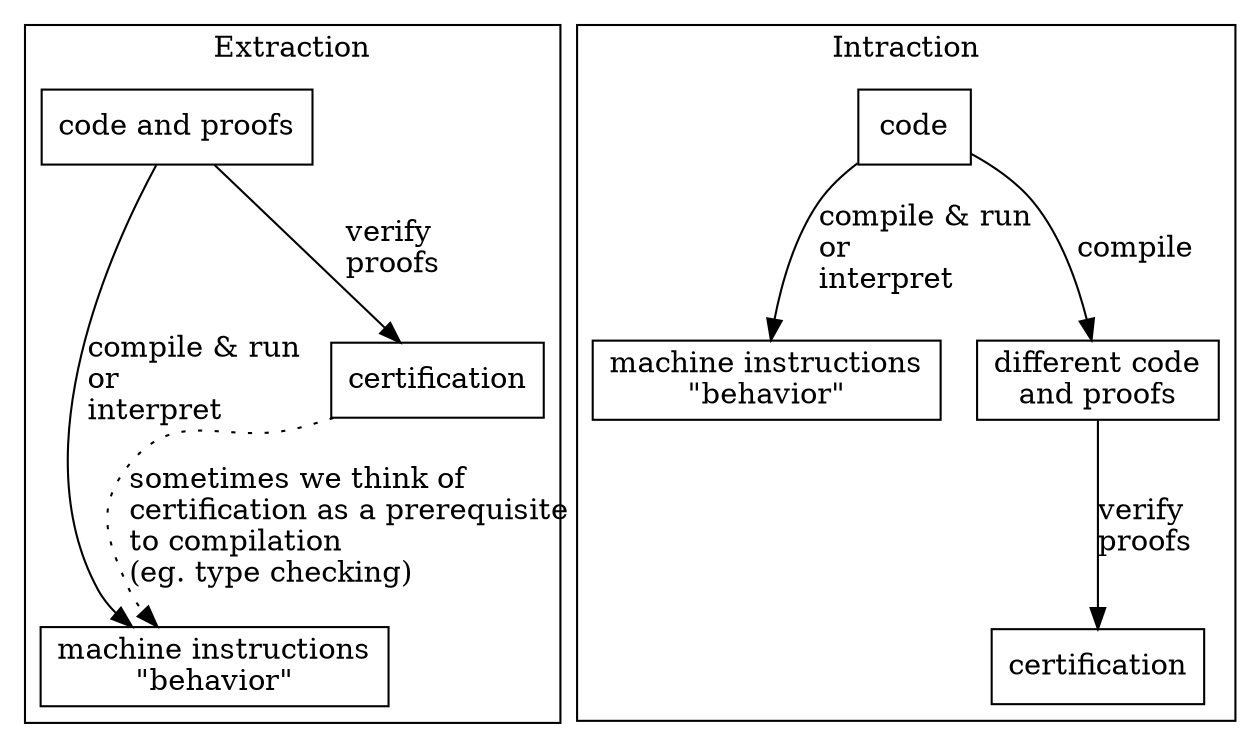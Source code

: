 digraph G {
    node [shape=box];
    subgraph cluster0 {
        label="Extraction";
        srcA [label="code and proofs"];
        dstA [label="machine instructions\n\"behavior\""];
        srcA -> dstA [weight=2,label="compile & run\lor\linterpret\l"];
        certA [label="certification"];
        srcA -> certA [label="verify\lproofs\l"];
        certA -> dstA [style=dotted,label="sometimes we think of\lcertification as a prerequisite\lto compilation\l(eg. type checking)\l"];
    }
    subgraph cluster1 {
        label="Intraction";
        srcB [label="code"];
        dstB [label="machine instructions\n\"behavior\""];
        srcB -> dstB [label="compile & run\lor\linterpret\l"];
        srcB2 [label="different code\nand proofs"];
        srcB -> srcB2 [label="compile"];
        certB [label="certification"];
        srcB2 -> certB [label="verify\lproofs\l"];
    }
}
